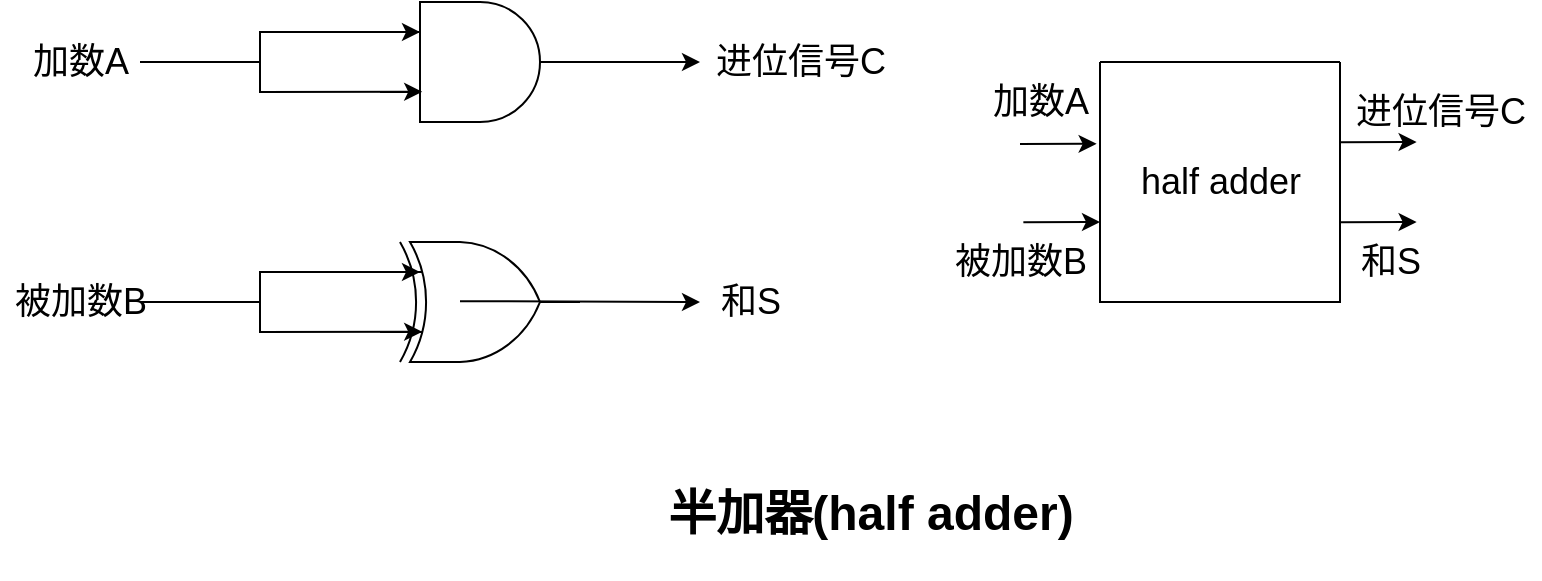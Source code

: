 <mxfile>
    <diagram id="tt1VoeIsCD4RoumhvX6M" name="第 1 页">
        <mxGraphModel dx="820" dy="443" grid="0" gridSize="10" guides="1" tooltips="1" connect="1" arrows="1" fold="1" page="0" pageScale="1" pageWidth="827" pageHeight="1169" math="0" shadow="0">
            <root>
                <mxCell id="0"/>
                <mxCell id="1" parent="0"/>
                <mxCell id="2" value="" style="verticalLabelPosition=bottom;shadow=0;dashed=0;align=center;html=1;verticalAlign=top;shape=mxgraph.electrical.logic_gates.logic_gate;operation=and;metaEdit=0;dropTarget=0;snapToPoint=0;noLabel=0;negating=0;portConstraintRotation=0;allowArrows=1;fixDash=0;autosize=0;container=0;connectable=1;collapsible=0;recursiveResize=1;expand=1;backgroundOutline=0;movableLabel=0;" parent="1" vertex="1">
                    <mxGeometry x="280" y="50" width="100" height="60" as="geometry"/>
                </mxCell>
                <mxCell id="3" value="" style="verticalLabelPosition=bottom;shadow=0;dashed=0;align=center;html=1;verticalAlign=top;shape=mxgraph.electrical.logic_gates.logic_gate;operation=xor;" parent="1" vertex="1">
                    <mxGeometry x="280" y="170" width="100" height="60" as="geometry"/>
                </mxCell>
                <mxCell id="4" value="&lt;font style=&quot;font-size: 18px&quot;&gt;加数A&lt;/font&gt;" style="text;html=1;align=center;verticalAlign=middle;resizable=0;points=[];autosize=1;strokeColor=none;fillColor=none;" parent="1" vertex="1">
                    <mxGeometry x="100" y="70" width="60" height="20" as="geometry"/>
                </mxCell>
                <mxCell id="5" value="&lt;span style=&quot;font-size: 18px&quot;&gt;被加数B&lt;/span&gt;" style="text;html=1;align=center;verticalAlign=middle;resizable=0;points=[];autosize=1;strokeColor=none;fillColor=none;" parent="1" vertex="1">
                    <mxGeometry x="90" y="190" width="80" height="20" as="geometry"/>
                </mxCell>
                <mxCell id="13" value="" style="endArrow=classic;html=1;rounded=0;fontSize=18;strokeColor=default;strokeWidth=1;jumpStyle=sharp;exitX=1.021;exitY=0.5;exitDx=0;exitDy=0;exitPerimeter=0;entryX=0.2;entryY=0.25;entryDx=0;entryDy=0;entryPerimeter=0;" parent="1" source="4" target="2" edge="1">
                    <mxGeometry width="50" height="50" relative="1" as="geometry">
                        <mxPoint x="200" y="120" as="sourcePoint"/>
                        <mxPoint x="260" y="80" as="targetPoint"/>
                        <Array as="points">
                            <mxPoint x="220" y="80"/>
                            <mxPoint x="220" y="65"/>
                        </Array>
                    </mxGeometry>
                </mxCell>
                <mxCell id="14" value="" style="endArrow=classic;html=1;rounded=0;fontSize=18;strokeColor=default;strokeWidth=1;jumpStyle=sharp;entryX=0.211;entryY=0.748;entryDx=0;entryDy=0;entryPerimeter=0;" parent="1" target="2" edge="1">
                    <mxGeometry width="50" height="50" relative="1" as="geometry">
                        <mxPoint x="160" y="80" as="sourcePoint"/>
                        <mxPoint x="310" y="75" as="targetPoint"/>
                        <Array as="points">
                            <mxPoint x="220" y="80"/>
                            <mxPoint x="220" y="95"/>
                        </Array>
                    </mxGeometry>
                </mxCell>
                <mxCell id="17" value="" style="endArrow=classic;html=1;rounded=0;fontSize=18;strokeColor=default;strokeWidth=1;jumpStyle=sharp;exitX=1.021;exitY=0.5;exitDx=0;exitDy=0;exitPerimeter=0;entryX=0.2;entryY=0.25;entryDx=0;entryDy=0;entryPerimeter=0;" parent="1" edge="1">
                    <mxGeometry width="50" height="50" relative="1" as="geometry">
                        <mxPoint x="161.26" y="200" as="sourcePoint"/>
                        <mxPoint x="300" y="185" as="targetPoint"/>
                        <Array as="points">
                            <mxPoint x="220" y="200"/>
                            <mxPoint x="220" y="185"/>
                        </Array>
                    </mxGeometry>
                </mxCell>
                <mxCell id="18" value="" style="endArrow=classic;html=1;rounded=0;fontSize=18;strokeColor=default;strokeWidth=1;jumpStyle=sharp;entryX=0.211;entryY=0.748;entryDx=0;entryDy=0;entryPerimeter=0;" parent="1" edge="1">
                    <mxGeometry width="50" height="50" relative="1" as="geometry">
                        <mxPoint x="160" y="200" as="sourcePoint"/>
                        <mxPoint x="301.1" y="214.88" as="targetPoint"/>
                        <Array as="points">
                            <mxPoint x="220" y="200"/>
                            <mxPoint x="220" y="215"/>
                        </Array>
                    </mxGeometry>
                </mxCell>
                <mxCell id="19" value="" style="endArrow=classic;html=1;rounded=0;fontSize=18;strokeColor=default;strokeWidth=1;jumpStyle=sharp;" parent="1" edge="1">
                    <mxGeometry width="50" height="50" relative="1" as="geometry">
                        <mxPoint x="360" y="80" as="sourcePoint"/>
                        <mxPoint x="440" y="80" as="targetPoint"/>
                    </mxGeometry>
                </mxCell>
                <mxCell id="20" value="" style="endArrow=classic;html=1;rounded=0;fontSize=18;strokeColor=default;strokeWidth=1;jumpStyle=sharp;" parent="1" edge="1">
                    <mxGeometry width="50" height="50" relative="1" as="geometry">
                        <mxPoint x="320.0" y="199.58" as="sourcePoint"/>
                        <mxPoint x="440" y="200" as="targetPoint"/>
                    </mxGeometry>
                </mxCell>
                <mxCell id="21" value="进位信号C" style="text;html=1;align=center;verticalAlign=middle;resizable=0;points=[];autosize=1;strokeColor=none;fillColor=none;fontSize=18;" parent="1" vertex="1">
                    <mxGeometry x="440" y="65" width="100" height="30" as="geometry"/>
                </mxCell>
                <mxCell id="22" value="和S" style="text;html=1;align=center;verticalAlign=middle;resizable=0;points=[];autosize=1;strokeColor=none;fillColor=none;fontSize=18;" parent="1" vertex="1">
                    <mxGeometry x="440" y="185" width="50" height="30" as="geometry"/>
                </mxCell>
                <mxCell id="23" value="&lt;p&gt;&lt;b&gt;&lt;font style=&quot;font-size: 24px&quot;&gt;半加器(half adder)&lt;/font&gt;&lt;/b&gt;&lt;/p&gt;" style="text;html=1;align=center;verticalAlign=middle;resizable=0;points=[];autosize=1;strokeColor=none;fillColor=none;fontSize=18;" parent="1" vertex="1">
                    <mxGeometry x="419" y="274" width="212" height="64" as="geometry"/>
                </mxCell>
                <mxCell id="24" value="" style="swimlane;startSize=0;fontSize=18;gradientColor=#ffffff;collapsible=0;" parent="1" vertex="1">
                    <mxGeometry x="640" y="80" width="120" height="120" as="geometry"/>
                </mxCell>
                <mxCell id="25" value="" style="endArrow=classic;html=1;rounded=0;fontSize=18;strokeColor=default;strokeWidth=1;jumpStyle=sharp;entryX=-0.014;entryY=0.341;entryDx=0;entryDy=0;entryPerimeter=0;" parent="1" target="24" edge="1">
                    <mxGeometry width="50" height="50" relative="1" as="geometry">
                        <mxPoint x="600" y="121" as="sourcePoint"/>
                        <mxPoint x="740" y="100" as="targetPoint"/>
                    </mxGeometry>
                </mxCell>
                <mxCell id="26" value="" style="endArrow=classic;html=1;rounded=0;fontSize=18;strokeColor=default;strokeWidth=1;jumpStyle=sharp;entryX=-0.014;entryY=0.341;entryDx=0;entryDy=0;entryPerimeter=0;" parent="1" edge="1">
                    <mxGeometry width="50" height="50" relative="1" as="geometry">
                        <mxPoint x="601.68" y="160.08" as="sourcePoint"/>
                        <mxPoint x="640.0" y="160.0" as="targetPoint"/>
                    </mxGeometry>
                </mxCell>
                <mxCell id="28" value="" style="endArrow=classic;html=1;rounded=0;fontSize=18;strokeColor=default;strokeWidth=1;jumpStyle=sharp;entryX=-0.014;entryY=0.341;entryDx=0;entryDy=0;entryPerimeter=0;" parent="1" edge="1">
                    <mxGeometry width="50" height="50" relative="1" as="geometry">
                        <mxPoint x="760.0" y="120.08" as="sourcePoint"/>
                        <mxPoint x="798.32" y="120" as="targetPoint"/>
                    </mxGeometry>
                </mxCell>
                <mxCell id="30" value="" style="endArrow=classic;html=1;rounded=0;fontSize=18;strokeColor=default;strokeWidth=1;jumpStyle=sharp;entryX=-0.014;entryY=0.341;entryDx=0;entryDy=0;entryPerimeter=0;" parent="1" edge="1">
                    <mxGeometry width="50" height="50" relative="1" as="geometry">
                        <mxPoint x="760.0" y="160.08" as="sourcePoint"/>
                        <mxPoint x="798.32" y="160" as="targetPoint"/>
                    </mxGeometry>
                </mxCell>
                <mxCell id="31" value="&lt;font style=&quot;font-size: 18px&quot;&gt;加数A&lt;/font&gt;" style="text;html=1;align=center;verticalAlign=middle;resizable=0;points=[];autosize=1;strokeColor=none;fillColor=none;" parent="1" vertex="1">
                    <mxGeometry x="580" y="90" width="60" height="20" as="geometry"/>
                </mxCell>
                <mxCell id="32" value="&lt;span style=&quot;font-size: 18px&quot;&gt;被加数B&lt;/span&gt;" style="text;html=1;align=center;verticalAlign=middle;resizable=0;points=[];autosize=1;strokeColor=none;fillColor=none;" parent="1" vertex="1">
                    <mxGeometry x="560" y="170" width="80" height="20" as="geometry"/>
                </mxCell>
                <mxCell id="33" value="进位信号C" style="text;html=1;align=center;verticalAlign=middle;resizable=0;points=[];autosize=1;strokeColor=none;fillColor=none;fontSize=18;" parent="1" vertex="1">
                    <mxGeometry x="760" y="90" width="100" height="30" as="geometry"/>
                </mxCell>
                <mxCell id="34" value="和S" style="text;html=1;align=center;verticalAlign=middle;resizable=0;points=[];autosize=1;strokeColor=none;fillColor=none;fontSize=18;" parent="1" vertex="1">
                    <mxGeometry x="760" y="165" width="50" height="30" as="geometry"/>
                </mxCell>
                <mxCell id="35" value="half adder" style="text;html=1;align=center;verticalAlign=middle;resizable=0;points=[];autosize=1;strokeColor=none;fillColor=none;fontSize=18;" parent="1" vertex="1">
                    <mxGeometry x="650" y="125" width="100" height="30" as="geometry"/>
                </mxCell>
            </root>
        </mxGraphModel>
    </diagram>
</mxfile>